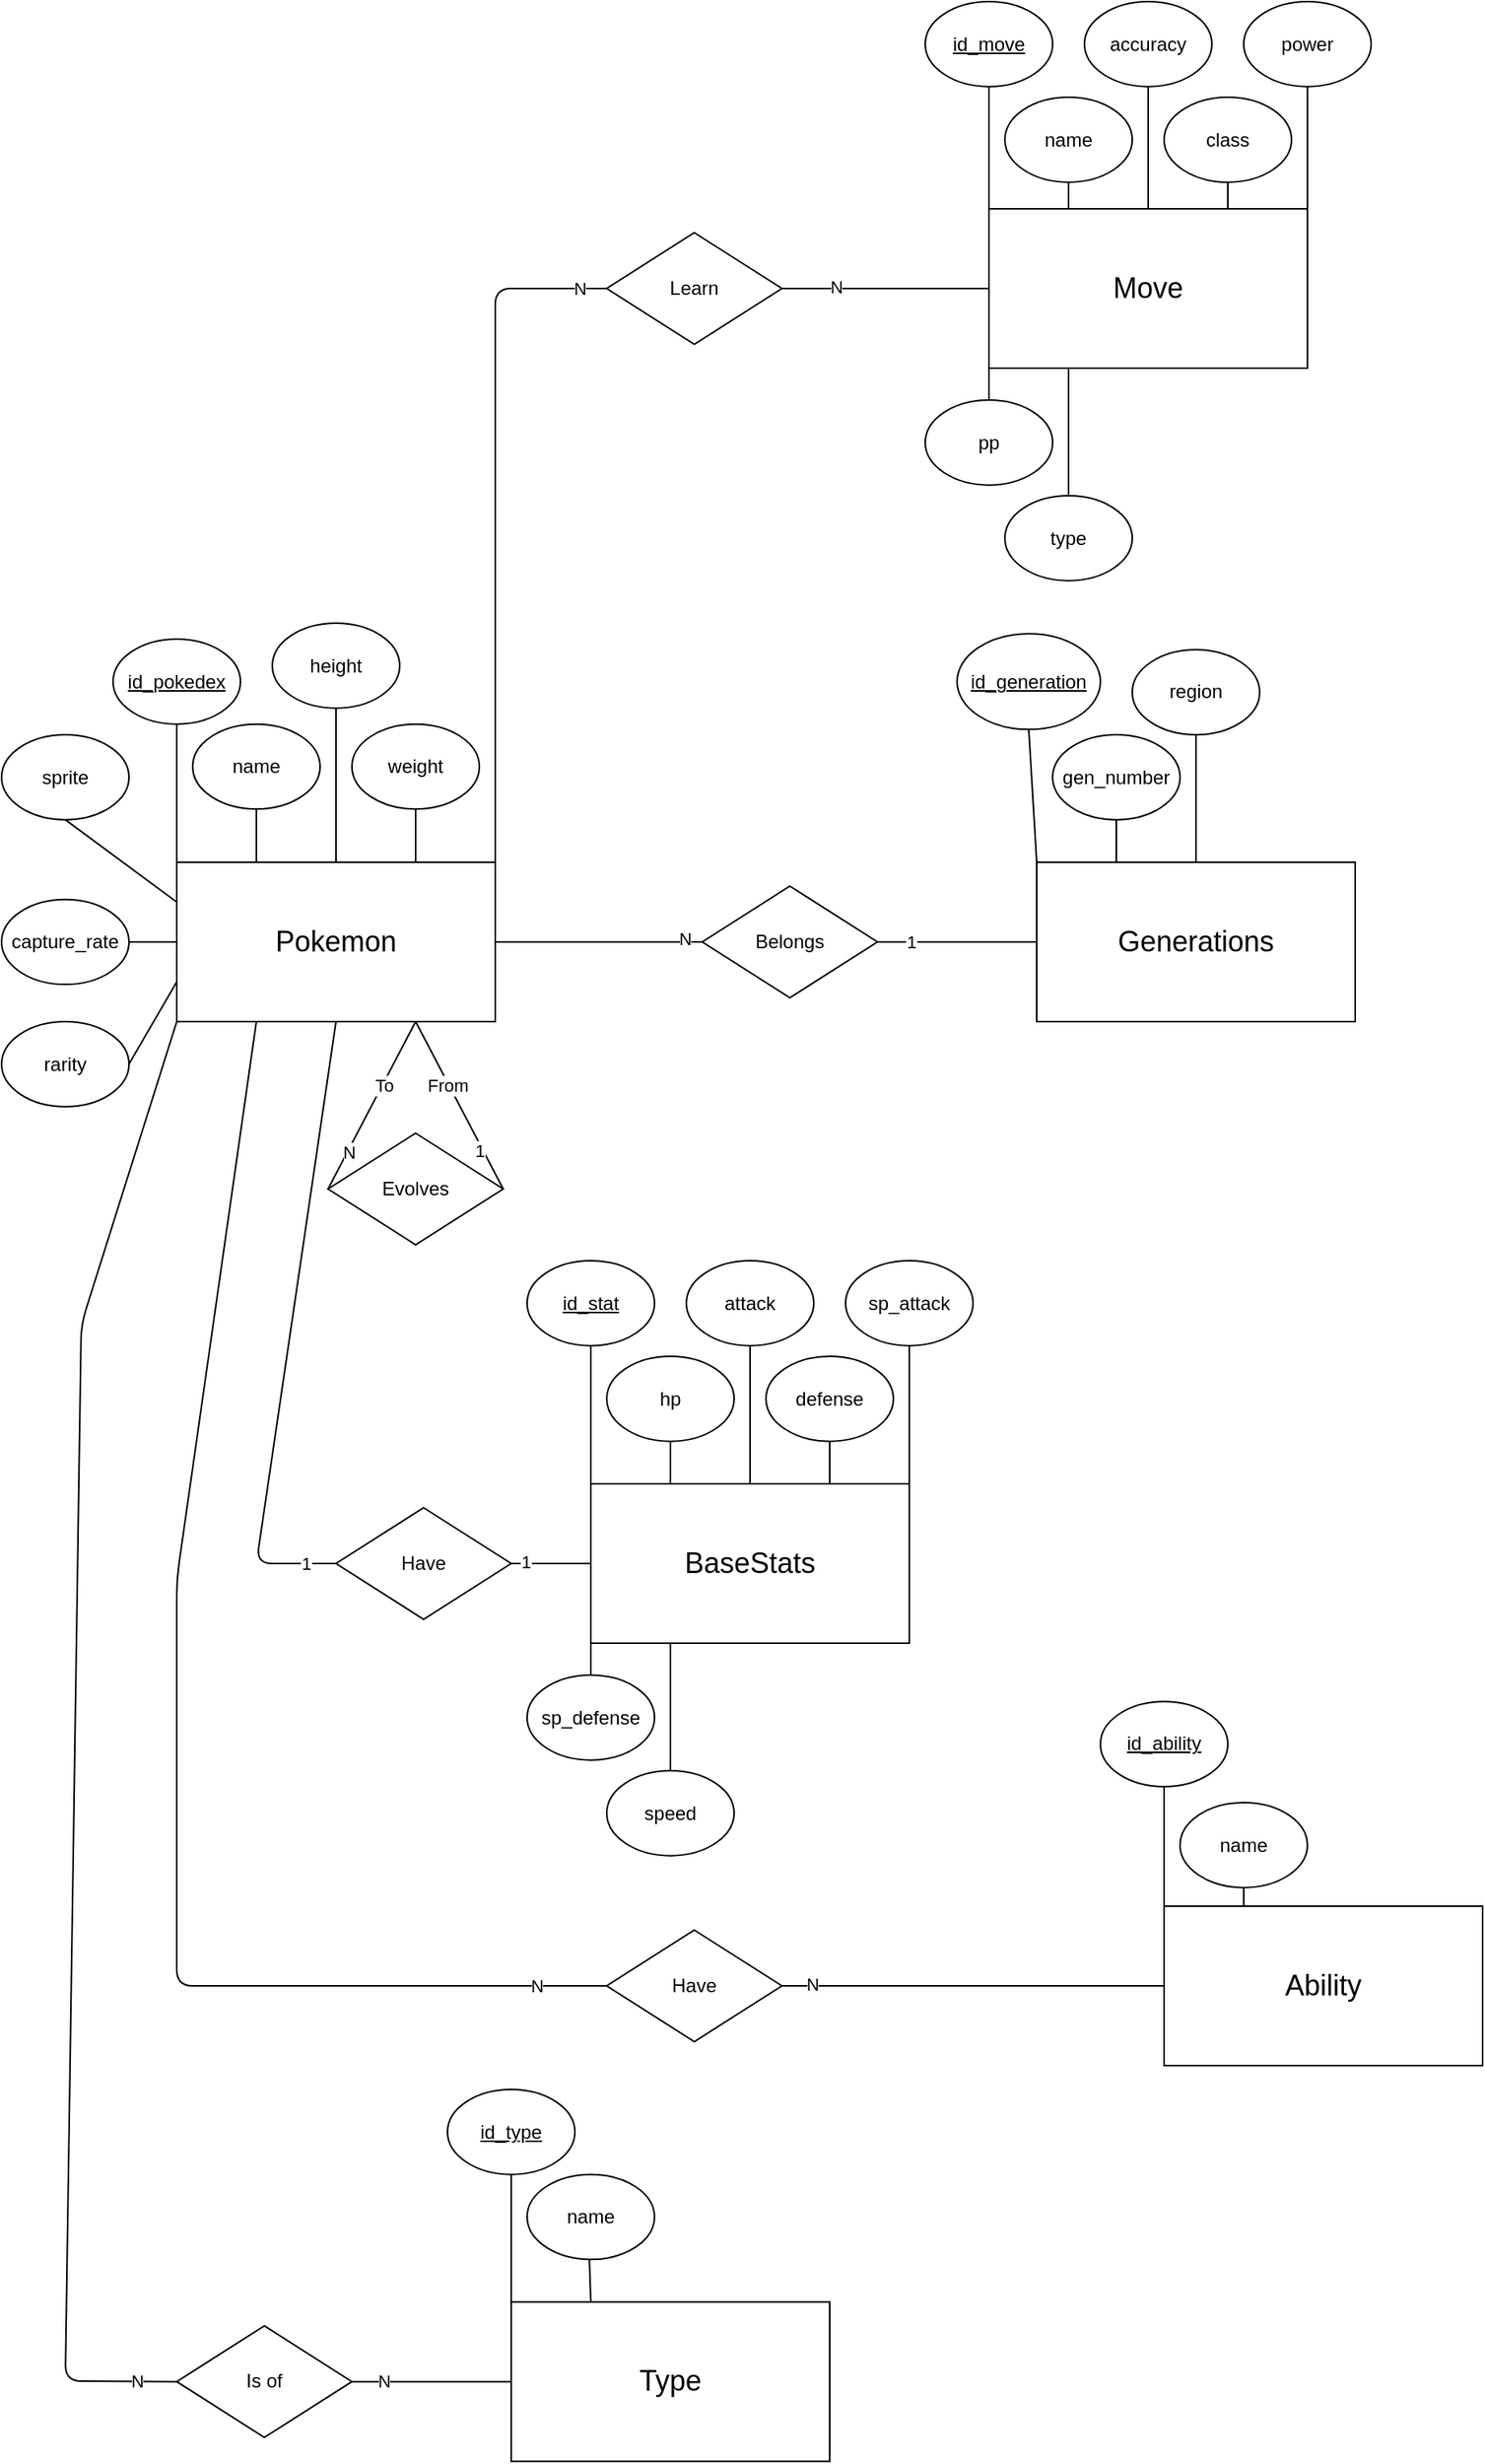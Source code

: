 <mxfile>
    <diagram id="R2lEEEUBdFMjLlhIrx00" name="Page-1">
        <mxGraphModel dx="1259" dy="2020" grid="1" gridSize="10" guides="1" tooltips="1" connect="1" arrows="1" fold="1" page="1" pageScale="1" pageWidth="1920" pageHeight="1200" math="0" shadow="0" extFonts="Permanent Marker^https://fonts.googleapis.com/css?family=Permanent+Marker">
            <root>
                <mxCell id="0"/>
                <mxCell id="1" parent="0"/>
                <mxCell id="UgMfafSLkVDqZi9sD24F-9" value="&lt;font style=&quot;font-size: 18px;&quot;&gt;Pokemon&lt;/font&gt;" style="rounded=0;whiteSpace=wrap;html=1;" parent="1" vertex="1">
                    <mxGeometry x="130" y="160" width="200" height="100" as="geometry"/>
                </mxCell>
                <mxCell id="UgMfafSLkVDqZi9sD24F-11" value="&lt;font style=&quot;font-size: 12px;&quot;&gt;&lt;u style=&quot;&quot;&gt;id_pokedex&lt;/u&gt;&lt;/font&gt;" style="ellipse;whiteSpace=wrap;html=1;" parent="1" vertex="1">
                    <mxGeometry x="90" y="20" width="80" height="53.33" as="geometry"/>
                </mxCell>
                <mxCell id="UgMfafSLkVDqZi9sD24F-12" value="" style="endArrow=none;html=1;rounded=0;entryX=0.5;entryY=1;entryDx=0;entryDy=0;exitX=0;exitY=0;exitDx=0;exitDy=0;" parent="1" source="UgMfafSLkVDqZi9sD24F-9" target="UgMfafSLkVDqZi9sD24F-11" edge="1">
                    <mxGeometry width="50" height="50" relative="1" as="geometry">
                        <mxPoint x="660" y="250" as="sourcePoint"/>
                        <mxPoint x="710" y="200" as="targetPoint"/>
                    </mxGeometry>
                </mxCell>
                <mxCell id="UgMfafSLkVDqZi9sD24F-13" value="&lt;font style=&quot;font-size: 12px;&quot;&gt;name&lt;/font&gt;" style="ellipse;whiteSpace=wrap;html=1;" parent="1" vertex="1">
                    <mxGeometry x="140" y="73.33" width="80" height="53.33" as="geometry"/>
                </mxCell>
                <mxCell id="UgMfafSLkVDqZi9sD24F-15" value="" style="endArrow=none;html=1;rounded=0;entryX=0.5;entryY=1;entryDx=0;entryDy=0;exitX=0.25;exitY=0;exitDx=0;exitDy=0;" parent="1" source="UgMfafSLkVDqZi9sD24F-9" target="UgMfafSLkVDqZi9sD24F-13" edge="1">
                    <mxGeometry width="50" height="50" relative="1" as="geometry">
                        <mxPoint x="660" y="270" as="sourcePoint"/>
                        <mxPoint x="710" y="220" as="targetPoint"/>
                    </mxGeometry>
                </mxCell>
                <mxCell id="UgMfafSLkVDqZi9sD24F-16" value="&lt;font style=&quot;font-size: 12px;&quot;&gt;height&lt;br&gt;&lt;/font&gt;" style="ellipse;whiteSpace=wrap;html=1;" parent="1" vertex="1">
                    <mxGeometry x="190" y="10" width="80" height="53.33" as="geometry"/>
                </mxCell>
                <mxCell id="UgMfafSLkVDqZi9sD24F-17" value="" style="endArrow=none;html=1;rounded=0;entryX=0.5;entryY=1;entryDx=0;entryDy=0;exitX=0.5;exitY=0;exitDx=0;exitDy=0;" parent="1" source="UgMfafSLkVDqZi9sD24F-9" target="UgMfafSLkVDqZi9sD24F-16" edge="1">
                    <mxGeometry width="50" height="50" relative="1" as="geometry">
                        <mxPoint x="660" y="270" as="sourcePoint"/>
                        <mxPoint x="710" y="220" as="targetPoint"/>
                    </mxGeometry>
                </mxCell>
                <mxCell id="UgMfafSLkVDqZi9sD24F-18" value="&lt;font style=&quot;font-size: 12px;&quot;&gt;weight&lt;br&gt;&lt;/font&gt;" style="ellipse;whiteSpace=wrap;html=1;" parent="1" vertex="1">
                    <mxGeometry x="240" y="73.33" width="80" height="53.33" as="geometry"/>
                </mxCell>
                <mxCell id="UgMfafSLkVDqZi9sD24F-19" value="" style="endArrow=none;html=1;rounded=0;entryX=0.5;entryY=1;entryDx=0;entryDy=0;exitX=0.75;exitY=0;exitDx=0;exitDy=0;" parent="1" source="UgMfafSLkVDqZi9sD24F-9" target="UgMfafSLkVDqZi9sD24F-18" edge="1">
                    <mxGeometry width="50" height="50" relative="1" as="geometry">
                        <mxPoint x="660" y="270" as="sourcePoint"/>
                        <mxPoint x="710" y="220" as="targetPoint"/>
                    </mxGeometry>
                </mxCell>
                <mxCell id="UgMfafSLkVDqZi9sD24F-20" value="&lt;font style=&quot;font-size: 12px;&quot;&gt;sprite&lt;br&gt;&lt;/font&gt;" style="ellipse;whiteSpace=wrap;html=1;" parent="1" vertex="1">
                    <mxGeometry x="20" y="80.0" width="80" height="53.33" as="geometry"/>
                </mxCell>
                <mxCell id="UgMfafSLkVDqZi9sD24F-21" value="" style="endArrow=none;html=1;rounded=0;entryX=0.5;entryY=1;entryDx=0;entryDy=0;exitX=0;exitY=0.25;exitDx=0;exitDy=0;" parent="1" source="UgMfafSLkVDqZi9sD24F-9" target="UgMfafSLkVDqZi9sD24F-20" edge="1">
                    <mxGeometry width="50" height="50" relative="1" as="geometry">
                        <mxPoint x="660" y="270" as="sourcePoint"/>
                        <mxPoint x="710" y="220" as="targetPoint"/>
                    </mxGeometry>
                </mxCell>
                <mxCell id="UgMfafSLkVDqZi9sD24F-22" value="&lt;font style=&quot;font-size: 12px;&quot;&gt;capture_rate&lt;br&gt;&lt;/font&gt;" style="ellipse;whiteSpace=wrap;html=1;" parent="1" vertex="1">
                    <mxGeometry x="20" y="183.34" width="80" height="53.33" as="geometry"/>
                </mxCell>
                <mxCell id="UgMfafSLkVDqZi9sD24F-23" value="" style="endArrow=none;html=1;rounded=0;entryX=1;entryY=0.5;entryDx=0;entryDy=0;exitX=0;exitY=0.5;exitDx=0;exitDy=0;" parent="1" source="UgMfafSLkVDqZi9sD24F-9" target="UgMfafSLkVDqZi9sD24F-22" edge="1">
                    <mxGeometry width="50" height="50" relative="1" as="geometry">
                        <mxPoint x="660" y="270" as="sourcePoint"/>
                        <mxPoint x="50" y="210" as="targetPoint"/>
                    </mxGeometry>
                </mxCell>
                <mxCell id="UgMfafSLkVDqZi9sD24F-24" value="Evolves" style="rhombus;whiteSpace=wrap;html=1;" parent="1" vertex="1">
                    <mxGeometry x="225" y="330" width="110" height="70" as="geometry"/>
                </mxCell>
                <mxCell id="UgMfafSLkVDqZi9sD24F-25" value="" style="endArrow=none;html=1;rounded=0;entryX=0.75;entryY=1;entryDx=0;entryDy=0;exitX=1;exitY=0.5;exitDx=0;exitDy=0;" parent="1" source="UgMfafSLkVDqZi9sD24F-24" target="UgMfafSLkVDqZi9sD24F-9" edge="1">
                    <mxGeometry width="50" height="50" relative="1" as="geometry">
                        <mxPoint x="420" y="330" as="sourcePoint"/>
                        <mxPoint x="470" y="280" as="targetPoint"/>
                    </mxGeometry>
                </mxCell>
                <mxCell id="UgMfafSLkVDqZi9sD24F-29" value="From" style="edgeLabel;html=1;align=center;verticalAlign=middle;resizable=0;points=[];" parent="UgMfafSLkVDqZi9sD24F-25" vertex="1" connectable="0">
                    <mxGeometry x="-0.034" y="-1" relative="1" as="geometry">
                        <mxPoint x="-9" y="-14" as="offset"/>
                    </mxGeometry>
                </mxCell>
                <mxCell id="UgMfafSLkVDqZi9sD24F-31" value="1" style="edgeLabel;html=1;align=center;verticalAlign=middle;resizable=0;points=[];" parent="UgMfafSLkVDqZi9sD24F-25" vertex="1" connectable="0">
                    <mxGeometry x="-0.458" y="-3" relative="1" as="geometry">
                        <mxPoint x="-3" y="5" as="offset"/>
                    </mxGeometry>
                </mxCell>
                <mxCell id="UgMfafSLkVDqZi9sD24F-26" value="" style="endArrow=none;html=1;rounded=0;entryX=0.75;entryY=1;entryDx=0;entryDy=0;exitX=0;exitY=0.5;exitDx=0;exitDy=0;" parent="1" source="UgMfafSLkVDqZi9sD24F-24" target="UgMfafSLkVDqZi9sD24F-9" edge="1">
                    <mxGeometry width="50" height="50" relative="1" as="geometry">
                        <mxPoint x="420" y="330" as="sourcePoint"/>
                        <mxPoint x="470" y="280" as="targetPoint"/>
                    </mxGeometry>
                </mxCell>
                <mxCell id="UgMfafSLkVDqZi9sD24F-30" value="To" style="edgeLabel;html=1;align=center;verticalAlign=middle;resizable=0;points=[];" parent="UgMfafSLkVDqZi9sD24F-26" vertex="1" connectable="0">
                    <mxGeometry x="0.041" y="1" relative="1" as="geometry">
                        <mxPoint x="7" y="-10" as="offset"/>
                    </mxGeometry>
                </mxCell>
                <mxCell id="44" value="N" style="edgeLabel;html=1;align=center;verticalAlign=middle;resizable=0;points=[];fontSize=11;" parent="UgMfafSLkVDqZi9sD24F-26" vertex="1" connectable="0">
                    <mxGeometry x="-0.55" relative="1" as="geometry">
                        <mxPoint as="offset"/>
                    </mxGeometry>
                </mxCell>
                <mxCell id="UgMfafSLkVDqZi9sD24F-36" value="&lt;font style=&quot;font-size: 12px;&quot;&gt;rarity&lt;br&gt;&lt;/font&gt;" style="ellipse;whiteSpace=wrap;html=1;" parent="1" vertex="1">
                    <mxGeometry x="20" y="260.01" width="80" height="53.33" as="geometry"/>
                </mxCell>
                <mxCell id="15" value="&lt;font style=&quot;font-size: 18px;&quot;&gt;Generations&lt;/font&gt;" style="rounded=0;whiteSpace=wrap;html=1;" parent="1" vertex="1">
                    <mxGeometry x="670" y="160.01" width="200" height="100" as="geometry"/>
                </mxCell>
                <mxCell id="18" value="&lt;font style=&quot;font-size: 12px;&quot;&gt;&lt;u&gt;id_generation&lt;/u&gt;&lt;br&gt;&lt;/font&gt;" style="ellipse;whiteSpace=wrap;html=1;" parent="1" vertex="1">
                    <mxGeometry x="620" y="16.67" width="90" height="60" as="geometry"/>
                </mxCell>
                <mxCell id="19" value="" style="endArrow=none;html=1;entryX=0.5;entryY=1;entryDx=0;entryDy=0;exitX=0;exitY=0;exitDx=0;exitDy=0;" parent="1" source="15" target="18" edge="1">
                    <mxGeometry width="50" height="50" relative="1" as="geometry">
                        <mxPoint x="1060" y="140" as="sourcePoint"/>
                        <mxPoint x="930" y="360" as="targetPoint"/>
                    </mxGeometry>
                </mxCell>
                <mxCell id="20" value="&lt;font style=&quot;font-size: 12px;&quot;&gt;gen_number&lt;br&gt;&lt;/font&gt;" style="ellipse;whiteSpace=wrap;html=1;" parent="1" vertex="1">
                    <mxGeometry x="680" y="80.0" width="80" height="53.33" as="geometry"/>
                </mxCell>
                <mxCell id="21" value="" style="endArrow=none;html=1;entryX=0.5;entryY=1;entryDx=0;entryDy=0;exitX=0.25;exitY=0;exitDx=0;exitDy=0;" parent="1" source="15" target="20" edge="1">
                    <mxGeometry width="50" height="50" relative="1" as="geometry">
                        <mxPoint x="700" y="290" as="sourcePoint"/>
                        <mxPoint x="750" y="240" as="targetPoint"/>
                    </mxGeometry>
                </mxCell>
                <mxCell id="22" value="" style="endArrow=none;html=1;entryX=0;entryY=0.75;entryDx=0;entryDy=0;exitX=1;exitY=0.5;exitDx=0;exitDy=0;" parent="1" source="UgMfafSLkVDqZi9sD24F-36" target="UgMfafSLkVDqZi9sD24F-9" edge="1">
                    <mxGeometry width="50" height="50" relative="1" as="geometry">
                        <mxPoint x="580" y="300" as="sourcePoint"/>
                        <mxPoint x="630" y="250" as="targetPoint"/>
                    </mxGeometry>
                </mxCell>
                <mxCell id="26" value="Belongs" style="rhombus;whiteSpace=wrap;html=1;" parent="1" vertex="1">
                    <mxGeometry x="460" y="175.0" width="110" height="70" as="geometry"/>
                </mxCell>
                <mxCell id="27" value="" style="endArrow=none;html=1;entryX=1;entryY=0.5;entryDx=0;entryDy=0;exitX=0;exitY=0.5;exitDx=0;exitDy=0;" parent="1" source="26" target="UgMfafSLkVDqZi9sD24F-9" edge="1">
                    <mxGeometry width="50" height="50" relative="1" as="geometry">
                        <mxPoint x="690" y="320" as="sourcePoint"/>
                        <mxPoint x="740" y="270" as="targetPoint"/>
                    </mxGeometry>
                </mxCell>
                <mxCell id="29" value="N" style="edgeLabel;html=1;align=center;verticalAlign=middle;resizable=0;points=[];" parent="27" vertex="1" connectable="0">
                    <mxGeometry x="-0.828" y="-2" relative="1" as="geometry">
                        <mxPoint as="offset"/>
                    </mxGeometry>
                </mxCell>
                <mxCell id="28" value="" style="endArrow=none;html=1;entryX=0;entryY=0.5;entryDx=0;entryDy=0;exitX=1;exitY=0.5;exitDx=0;exitDy=0;" parent="1" source="26" target="15" edge="1">
                    <mxGeometry width="50" height="50" relative="1" as="geometry">
                        <mxPoint x="780" y="209" as="sourcePoint"/>
                        <mxPoint x="1090" y="209.47" as="targetPoint"/>
                    </mxGeometry>
                </mxCell>
                <mxCell id="30" value="1" style="edgeLabel;html=1;align=center;verticalAlign=middle;resizable=0;points=[];" parent="28" vertex="1" connectable="0">
                    <mxGeometry x="-0.55" relative="1" as="geometry">
                        <mxPoint x="-2" as="offset"/>
                    </mxGeometry>
                </mxCell>
                <mxCell id="36" value="&lt;font style=&quot;font-size: 12px;&quot;&gt;region&lt;br&gt;&lt;/font&gt;" style="ellipse;whiteSpace=wrap;html=1;" parent="1" vertex="1">
                    <mxGeometry x="730" y="26.67" width="80" height="53.33" as="geometry"/>
                </mxCell>
                <mxCell id="37" value="" style="endArrow=none;html=1;entryX=0.5;entryY=1;entryDx=0;entryDy=0;exitX=0.5;exitY=0;exitDx=0;exitDy=0;" parent="1" source="15" target="36" edge="1">
                    <mxGeometry width="50" height="50" relative="1" as="geometry">
                        <mxPoint x="810" y="340" as="sourcePoint"/>
                        <mxPoint x="860" y="290" as="targetPoint"/>
                    </mxGeometry>
                </mxCell>
                <mxCell id="45" value="&lt;span style=&quot;font-size: 18px;&quot;&gt;BaseStats&lt;/span&gt;" style="rounded=0;whiteSpace=wrap;html=1;" parent="1" vertex="1">
                    <mxGeometry x="390" y="550" width="200" height="100" as="geometry"/>
                </mxCell>
                <mxCell id="46" value="Have" style="rhombus;whiteSpace=wrap;html=1;" parent="1" vertex="1">
                    <mxGeometry x="230" y="565" width="110" height="70" as="geometry"/>
                </mxCell>
                <mxCell id="47" value="" style="endArrow=none;html=1;fontSize=11;entryX=0.5;entryY=1;entryDx=0;entryDy=0;exitX=0;exitY=0.5;exitDx=0;exitDy=0;" parent="1" source="46" target="UgMfafSLkVDqZi9sD24F-9" edge="1">
                    <mxGeometry width="50" height="50" relative="1" as="geometry">
                        <mxPoint x="740" y="380" as="sourcePoint"/>
                        <mxPoint x="790" y="330" as="targetPoint"/>
                        <Array as="points">
                            <mxPoint x="180" y="600"/>
                        </Array>
                    </mxGeometry>
                </mxCell>
                <mxCell id="49" value="1" style="edgeLabel;html=1;align=center;verticalAlign=middle;resizable=0;points=[];fontSize=11;" parent="47" vertex="1" connectable="0">
                    <mxGeometry x="-0.9" relative="1" as="geometry">
                        <mxPoint as="offset"/>
                    </mxGeometry>
                </mxCell>
                <mxCell id="48" value="" style="endArrow=none;html=1;fontSize=11;entryX=1;entryY=0.5;entryDx=0;entryDy=0;exitX=0;exitY=0.5;exitDx=0;exitDy=0;" parent="1" source="45" target="46" edge="1">
                    <mxGeometry width="50" height="50" relative="1" as="geometry">
                        <mxPoint x="740" y="380" as="sourcePoint"/>
                        <mxPoint x="790" y="330" as="targetPoint"/>
                    </mxGeometry>
                </mxCell>
                <mxCell id="50" value="1" style="edgeLabel;html=1;align=center;verticalAlign=middle;resizable=0;points=[];fontSize=11;" parent="48" vertex="1" connectable="0">
                    <mxGeometry x="0.644" y="-1" relative="1" as="geometry">
                        <mxPoint as="offset"/>
                    </mxGeometry>
                </mxCell>
                <mxCell id="51" value="&lt;font style=&quot;font-size: 12px;&quot;&gt;&lt;u&gt;id_stat&lt;/u&gt;&lt;br&gt;&lt;/font&gt;" style="ellipse;whiteSpace=wrap;html=1;" parent="1" vertex="1">
                    <mxGeometry x="350" y="410" width="80" height="53.33" as="geometry"/>
                </mxCell>
                <mxCell id="52" value="" style="endArrow=none;html=1;fontSize=11;entryX=0.5;entryY=1;entryDx=0;entryDy=0;exitX=0;exitY=0;exitDx=0;exitDy=0;" parent="1" source="45" target="51" edge="1">
                    <mxGeometry width="50" height="50" relative="1" as="geometry">
                        <mxPoint x="620" y="460" as="sourcePoint"/>
                        <mxPoint x="670" y="410" as="targetPoint"/>
                    </mxGeometry>
                </mxCell>
                <mxCell id="53" value="&lt;font style=&quot;font-size: 12px;&quot;&gt;hp&lt;br&gt;&lt;/font&gt;" style="ellipse;whiteSpace=wrap;html=1;" parent="1" vertex="1">
                    <mxGeometry x="400" y="470.0" width="80" height="53.33" as="geometry"/>
                </mxCell>
                <mxCell id="54" value="" style="endArrow=none;html=1;fontSize=11;entryX=0.5;entryY=1;entryDx=0;entryDy=0;exitX=0.25;exitY=0;exitDx=0;exitDy=0;" parent="1" source="45" target="53" edge="1">
                    <mxGeometry width="50" height="50" relative="1" as="geometry">
                        <mxPoint x="620" y="460" as="sourcePoint"/>
                        <mxPoint x="670" y="410" as="targetPoint"/>
                    </mxGeometry>
                </mxCell>
                <mxCell id="55" value="&lt;font style=&quot;font-size: 12px;&quot;&gt;attack&lt;br&gt;&lt;/font&gt;" style="ellipse;whiteSpace=wrap;html=1;" parent="1" vertex="1">
                    <mxGeometry x="450" y="410.0" width="80" height="53.33" as="geometry"/>
                </mxCell>
                <mxCell id="56" value="" style="endArrow=none;html=1;fontSize=11;entryX=0.5;entryY=1;entryDx=0;entryDy=0;exitX=0.5;exitY=0;exitDx=0;exitDy=0;" parent="1" source="45" target="55" edge="1">
                    <mxGeometry width="50" height="50" relative="1" as="geometry">
                        <mxPoint x="500" y="490.0" as="sourcePoint"/>
                        <mxPoint x="730" y="350" as="targetPoint"/>
                    </mxGeometry>
                </mxCell>
                <mxCell id="57" value="&lt;font style=&quot;font-size: 12px;&quot;&gt;defense&lt;br&gt;&lt;/font&gt;" style="ellipse;whiteSpace=wrap;html=1;" parent="1" vertex="1">
                    <mxGeometry x="500" y="470.0" width="80" height="53.33" as="geometry"/>
                </mxCell>
                <mxCell id="58" value="" style="endArrow=none;html=1;fontSize=11;entryX=0.5;entryY=1;entryDx=0;entryDy=0;exitX=0.75;exitY=0;exitDx=0;exitDy=0;" parent="1" source="45" target="57" edge="1">
                    <mxGeometry width="50" height="50" relative="1" as="geometry">
                        <mxPoint x="600" y="530" as="sourcePoint"/>
                        <mxPoint x="770" y="410" as="targetPoint"/>
                    </mxGeometry>
                </mxCell>
                <mxCell id="59" value="&lt;font style=&quot;font-size: 12px;&quot;&gt;sp_attack&lt;br&gt;&lt;/font&gt;" style="ellipse;whiteSpace=wrap;html=1;" parent="1" vertex="1">
                    <mxGeometry x="550" y="410.0" width="80" height="53.33" as="geometry"/>
                </mxCell>
                <mxCell id="60" value="" style="endArrow=none;html=1;fontSize=11;entryX=0.5;entryY=1;entryDx=0;entryDy=0;exitX=1;exitY=0;exitDx=0;exitDy=0;" parent="1" source="45" target="59" edge="1">
                    <mxGeometry width="50" height="50" relative="1" as="geometry">
                        <mxPoint x="620" y="500" as="sourcePoint"/>
                        <mxPoint x="850" y="360" as="targetPoint"/>
                    </mxGeometry>
                </mxCell>
                <mxCell id="61" value="&lt;font style=&quot;font-size: 12px;&quot;&gt;sp_defense&lt;br&gt;&lt;/font&gt;" style="ellipse;whiteSpace=wrap;html=1;" parent="1" vertex="1">
                    <mxGeometry x="350" y="670" width="80" height="53.33" as="geometry"/>
                </mxCell>
                <mxCell id="62" value="" style="endArrow=none;html=1;fontSize=11;entryX=0.5;entryY=0;entryDx=0;entryDy=0;exitX=0;exitY=1;exitDx=0;exitDy=0;" parent="1" source="45" target="61" edge="1">
                    <mxGeometry width="50" height="50" relative="1" as="geometry">
                        <mxPoint x="420" y="800" as="sourcePoint"/>
                        <mxPoint x="650" y="660" as="targetPoint"/>
                    </mxGeometry>
                </mxCell>
                <mxCell id="65" value="&lt;font style=&quot;font-size: 12px;&quot;&gt;speed&lt;br&gt;&lt;/font&gt;" style="ellipse;whiteSpace=wrap;html=1;" parent="1" vertex="1">
                    <mxGeometry x="400" y="730" width="80" height="53.33" as="geometry"/>
                </mxCell>
                <mxCell id="66" value="" style="endArrow=none;html=1;fontSize=11;entryX=0.5;entryY=0;entryDx=0;entryDy=0;exitX=0.25;exitY=1;exitDx=0;exitDy=0;" parent="1" source="45" target="65" edge="1">
                    <mxGeometry width="50" height="50" relative="1" as="geometry">
                        <mxPoint x="470" y="710" as="sourcePoint"/>
                        <mxPoint x="730" y="720" as="targetPoint"/>
                    </mxGeometry>
                </mxCell>
                <mxCell id="67" value="&lt;span style=&quot;font-size: 18px;&quot;&gt;Type&lt;/span&gt;" style="rounded=0;whiteSpace=wrap;html=1;" parent="1" vertex="1">
                    <mxGeometry x="340" y="1063.33" width="200" height="100" as="geometry"/>
                </mxCell>
                <mxCell id="68" value="" style="endArrow=none;html=1;fontSize=11;entryX=0;entryY=1;entryDx=0;entryDy=0;exitX=0;exitY=0.5;exitDx=0;exitDy=0;" parent="1" source="70" target="UgMfafSLkVDqZi9sD24F-9" edge="1">
                    <mxGeometry width="50" height="50" relative="1" as="geometry">
                        <mxPoint x="130" y="950" as="sourcePoint"/>
                        <mxPoint x="190" y="270" as="targetPoint"/>
                        <Array as="points">
                            <mxPoint x="60" y="1113"/>
                            <mxPoint x="70" y="450"/>
                        </Array>
                    </mxGeometry>
                </mxCell>
                <mxCell id="69" value="N" style="edgeLabel;html=1;align=center;verticalAlign=middle;resizable=0;points=[];fontSize=11;" parent="68" vertex="1" connectable="0">
                    <mxGeometry x="-0.9" relative="1" as="geometry">
                        <mxPoint x="21" as="offset"/>
                    </mxGeometry>
                </mxCell>
                <mxCell id="70" value="Is of" style="rhombus;whiteSpace=wrap;html=1;" parent="1" vertex="1">
                    <mxGeometry x="130" y="1078.33" width="110" height="70" as="geometry"/>
                </mxCell>
                <mxCell id="71" value="" style="endArrow=none;html=1;fontSize=11;entryX=1;entryY=0.5;entryDx=0;entryDy=0;exitX=0;exitY=0.5;exitDx=0;exitDy=0;" parent="1" source="67" target="70" edge="1">
                    <mxGeometry width="50" height="50" relative="1" as="geometry">
                        <mxPoint x="140" y="1123.33" as="sourcePoint"/>
                        <mxPoint x="80" y="433.33" as="targetPoint"/>
                        <Array as="points">
                            <mxPoint x="280" y="1113.33"/>
                        </Array>
                    </mxGeometry>
                </mxCell>
                <mxCell id="73" value="N" style="edgeLabel;html=1;align=center;verticalAlign=middle;resizable=0;points=[];fontSize=11;" parent="71" vertex="1" connectable="0">
                    <mxGeometry x="0.697" y="-1" relative="1" as="geometry">
                        <mxPoint x="5" as="offset"/>
                    </mxGeometry>
                </mxCell>
                <mxCell id="74" value="&lt;font style=&quot;font-size: 12px;&quot;&gt;&lt;u&gt;id_type&lt;/u&gt;&lt;br&gt;&lt;/font&gt;" style="ellipse;whiteSpace=wrap;html=1;" parent="1" vertex="1">
                    <mxGeometry x="300" y="930" width="80" height="53.33" as="geometry"/>
                </mxCell>
                <mxCell id="75" value="" style="endArrow=none;html=1;fontSize=11;entryX=0.5;entryY=1;entryDx=0;entryDy=0;exitX=0;exitY=0;exitDx=0;exitDy=0;" parent="1" source="67" target="74" edge="1">
                    <mxGeometry width="50" height="50" relative="1" as="geometry">
                        <mxPoint x="340" y="1033.33" as="sourcePoint"/>
                        <mxPoint x="639.13" y="923.33" as="targetPoint"/>
                    </mxGeometry>
                </mxCell>
                <mxCell id="76" value="" style="endArrow=none;html=1;fontSize=11;entryX=0.489;entryY=1;entryDx=0;entryDy=0;entryPerimeter=0;exitX=0.25;exitY=0;exitDx=0;exitDy=0;" parent="1" source="67" target="77" edge="1">
                    <mxGeometry width="50" height="50" relative="1" as="geometry">
                        <mxPoint x="480" y="1053.33" as="sourcePoint"/>
                        <mxPoint x="409.13" y="1036.66" as="targetPoint"/>
                    </mxGeometry>
                </mxCell>
                <mxCell id="77" value="&lt;font style=&quot;font-size: 12px;&quot;&gt;name&lt;br&gt;&lt;/font&gt;" style="ellipse;whiteSpace=wrap;html=1;" parent="1" vertex="1">
                    <mxGeometry x="350" y="983.33" width="80" height="53.33" as="geometry"/>
                </mxCell>
                <mxCell id="78" value="Have" style="rhombus;whiteSpace=wrap;html=1;" parent="1" vertex="1">
                    <mxGeometry x="400" y="830" width="110" height="70" as="geometry"/>
                </mxCell>
                <mxCell id="79" value="&lt;span style=&quot;font-size: 18px;&quot;&gt;Ability&lt;/span&gt;" style="rounded=0;whiteSpace=wrap;html=1;" parent="1" vertex="1">
                    <mxGeometry x="750" y="815" width="200" height="100" as="geometry"/>
                </mxCell>
                <mxCell id="80" value="" style="endArrow=none;html=1;fontSize=11;entryX=0.25;entryY=1;entryDx=0;entryDy=0;exitX=0;exitY=0.5;exitDx=0;exitDy=0;" parent="1" source="78" target="UgMfafSLkVDqZi9sD24F-9" edge="1">
                    <mxGeometry width="50" height="50" relative="1" as="geometry">
                        <mxPoint x="240" y="610" as="sourcePoint"/>
                        <mxPoint x="240" y="270" as="targetPoint"/>
                        <Array as="points">
                            <mxPoint x="130" y="865"/>
                            <mxPoint x="130" y="610"/>
                        </Array>
                    </mxGeometry>
                </mxCell>
                <mxCell id="81" value="N" style="edgeLabel;html=1;align=center;verticalAlign=middle;resizable=0;points=[];fontSize=11;" parent="80" vertex="1" connectable="0">
                    <mxGeometry x="-0.9" relative="1" as="geometry">
                        <mxPoint as="offset"/>
                    </mxGeometry>
                </mxCell>
                <mxCell id="82" value="" style="endArrow=none;html=1;fontSize=11;entryX=1;entryY=0.5;entryDx=0;entryDy=0;exitX=0;exitY=0.5;exitDx=0;exitDy=0;" parent="1" source="79" target="78" edge="1">
                    <mxGeometry width="50" height="50" relative="1" as="geometry">
                        <mxPoint x="230" y="875" as="sourcePoint"/>
                        <mxPoint x="190" y="270" as="targetPoint"/>
                        <Array as="points"/>
                    </mxGeometry>
                </mxCell>
                <mxCell id="85" value="N" style="edgeLabel;html=1;align=center;verticalAlign=middle;resizable=0;points=[];fontSize=11;" parent="82" vertex="1" connectable="0">
                    <mxGeometry x="0.84" y="-1" relative="1" as="geometry">
                        <mxPoint as="offset"/>
                    </mxGeometry>
                </mxCell>
                <mxCell id="88" value="&lt;font style=&quot;font-size: 12px;&quot;&gt;&lt;u&gt;id_ability&lt;/u&gt;&lt;br&gt;&lt;/font&gt;" style="ellipse;whiteSpace=wrap;html=1;" vertex="1" parent="1">
                    <mxGeometry x="710" y="686.67" width="80" height="53.33" as="geometry"/>
                </mxCell>
                <mxCell id="89" value="" style="endArrow=none;html=1;fontSize=11;entryX=0.5;entryY=1;entryDx=0;entryDy=0;exitX=0;exitY=0;exitDx=0;exitDy=0;" edge="1" parent="1" target="88" source="79">
                    <mxGeometry width="50" height="50" relative="1" as="geometry">
                        <mxPoint x="750" y="810" as="sourcePoint"/>
                        <mxPoint x="1030" y="670" as="targetPoint"/>
                    </mxGeometry>
                </mxCell>
                <mxCell id="90" value="&lt;font style=&quot;font-size: 12px;&quot;&gt;name&lt;br&gt;&lt;/font&gt;" style="ellipse;whiteSpace=wrap;html=1;" vertex="1" parent="1">
                    <mxGeometry x="760" y="750" width="80" height="53.33" as="geometry"/>
                </mxCell>
                <mxCell id="91" value="" style="endArrow=none;html=1;fontSize=11;entryX=0.5;entryY=1;entryDx=0;entryDy=0;exitX=0.25;exitY=0;exitDx=0;exitDy=0;" edge="1" parent="1" target="90" source="79">
                    <mxGeometry width="50" height="50" relative="1" as="geometry">
                        <mxPoint x="800" y="810" as="sourcePoint"/>
                        <mxPoint x="1030" y="670" as="targetPoint"/>
                    </mxGeometry>
                </mxCell>
                <mxCell id="92" value="&lt;font style=&quot;font-size: 18px;&quot;&gt;Move&lt;/font&gt;" style="rounded=0;whiteSpace=wrap;html=1;" vertex="1" parent="1">
                    <mxGeometry x="640" y="-250" width="200" height="100" as="geometry"/>
                </mxCell>
                <mxCell id="93" value="Learn" style="rhombus;whiteSpace=wrap;html=1;" vertex="1" parent="1">
                    <mxGeometry x="400" y="-235" width="110" height="70" as="geometry"/>
                </mxCell>
                <mxCell id="94" value="" style="endArrow=none;html=1;entryX=0;entryY=0.5;entryDx=0;entryDy=0;exitX=1;exitY=0;exitDx=0;exitDy=0;" edge="1" parent="1" source="UgMfafSLkVDqZi9sD24F-9" target="93">
                    <mxGeometry width="50" height="50" relative="1" as="geometry">
                        <mxPoint x="1100" y="170" as="sourcePoint"/>
                        <mxPoint x="1100" y="73.33" as="targetPoint"/>
                        <Array as="points">
                            <mxPoint x="330" y="-200"/>
                        </Array>
                    </mxGeometry>
                </mxCell>
                <mxCell id="96" value="N" style="edgeLabel;html=1;align=center;verticalAlign=middle;resizable=0;points=[];" vertex="1" connectable="0" parent="94">
                    <mxGeometry x="0.921" relative="1" as="geometry">
                        <mxPoint as="offset"/>
                    </mxGeometry>
                </mxCell>
                <mxCell id="95" value="" style="endArrow=none;html=1;entryX=0;entryY=0.5;entryDx=0;entryDy=0;exitX=1;exitY=0.5;exitDx=0;exitDy=0;" edge="1" parent="1" source="93" target="92">
                    <mxGeometry width="50" height="50" relative="1" as="geometry">
                        <mxPoint x="340" y="170" as="sourcePoint"/>
                        <mxPoint x="410" y="-190" as="targetPoint"/>
                    </mxGeometry>
                </mxCell>
                <mxCell id="97" value="N" style="edgeLabel;html=1;align=center;verticalAlign=middle;resizable=0;points=[];" vertex="1" connectable="0" parent="95">
                    <mxGeometry x="-0.474" y="1" relative="1" as="geometry">
                        <mxPoint as="offset"/>
                    </mxGeometry>
                </mxCell>
                <mxCell id="98" value="&lt;font style=&quot;font-size: 12px;&quot;&gt;&lt;u&gt;id_move&lt;/u&gt;&lt;br&gt;&lt;/font&gt;" style="ellipse;whiteSpace=wrap;html=1;" vertex="1" parent="1">
                    <mxGeometry x="600" y="-380" width="80" height="53.33" as="geometry"/>
                </mxCell>
                <mxCell id="99" value="" style="endArrow=none;html=1;entryX=0.5;entryY=1;entryDx=0;entryDy=0;exitX=0;exitY=0;exitDx=0;exitDy=0;" edge="1" parent="1" target="98" source="92">
                    <mxGeometry width="50" height="50" relative="1" as="geometry">
                        <mxPoint x="640" y="-260" as="sourcePoint"/>
                        <mxPoint x="650" y="-50" as="targetPoint"/>
                    </mxGeometry>
                </mxCell>
                <mxCell id="100" value="&lt;font style=&quot;font-size: 12px;&quot;&gt;name&lt;br&gt;&lt;/font&gt;" style="ellipse;whiteSpace=wrap;html=1;" vertex="1" parent="1">
                    <mxGeometry x="650" y="-320" width="80" height="53.33" as="geometry"/>
                </mxCell>
                <mxCell id="101" value="" style="endArrow=none;html=1;entryX=0.5;entryY=1;entryDx=0;entryDy=0;exitX=0.25;exitY=0;exitDx=0;exitDy=0;" edge="1" parent="1" target="100" source="92">
                    <mxGeometry width="50" height="50" relative="1" as="geometry">
                        <mxPoint x="690" y="-259.99" as="sourcePoint"/>
                        <mxPoint x="650" y="-50" as="targetPoint"/>
                    </mxGeometry>
                </mxCell>
                <mxCell id="102" value="&lt;font style=&quot;font-size: 12px;&quot;&gt;accuracy&lt;br&gt;&lt;/font&gt;" style="ellipse;whiteSpace=wrap;html=1;" vertex="1" parent="1">
                    <mxGeometry x="700" y="-380" width="80" height="53.33" as="geometry"/>
                </mxCell>
                <mxCell id="103" value="" style="endArrow=none;html=1;entryX=0.5;entryY=1;entryDx=0;entryDy=0;exitX=0.5;exitY=0;exitDx=0;exitDy=0;" edge="1" parent="1" target="102" source="92">
                    <mxGeometry width="50" height="50" relative="1" as="geometry">
                        <mxPoint x="770" y="-299.99" as="sourcePoint"/>
                        <mxPoint x="730" y="-90" as="targetPoint"/>
                    </mxGeometry>
                </mxCell>
                <mxCell id="104" value="&lt;font style=&quot;font-size: 12px;&quot;&gt;class&lt;br&gt;&lt;/font&gt;" style="ellipse;whiteSpace=wrap;html=1;" vertex="1" parent="1">
                    <mxGeometry x="750" y="-320" width="80" height="53.33" as="geometry"/>
                </mxCell>
                <mxCell id="105" value="" style="endArrow=none;html=1;entryX=0.5;entryY=1;entryDx=0;entryDy=0;exitX=0.75;exitY=0;exitDx=0;exitDy=0;" edge="1" parent="1" target="104" source="92">
                    <mxGeometry width="50" height="50" relative="1" as="geometry">
                        <mxPoint x="830" y="-279.99" as="sourcePoint"/>
                        <mxPoint x="790" y="-70" as="targetPoint"/>
                    </mxGeometry>
                </mxCell>
                <mxCell id="106" value="&lt;font style=&quot;font-size: 12px;&quot;&gt;power&lt;br&gt;&lt;/font&gt;" style="ellipse;whiteSpace=wrap;html=1;" vertex="1" parent="1">
                    <mxGeometry x="800" y="-380" width="80" height="53.33" as="geometry"/>
                </mxCell>
                <mxCell id="107" value="" style="endArrow=none;html=1;entryX=0.5;entryY=1;entryDx=0;entryDy=0;exitX=1;exitY=0;exitDx=0;exitDy=0;" edge="1" parent="1" target="106" source="92">
                    <mxGeometry width="50" height="50" relative="1" as="geometry">
                        <mxPoint x="900" y="-250.0" as="sourcePoint"/>
                        <mxPoint x="860" y="-40.01" as="targetPoint"/>
                    </mxGeometry>
                </mxCell>
                <mxCell id="108" value="&lt;font style=&quot;font-size: 12px;&quot;&gt;pp&lt;br&gt;&lt;/font&gt;" style="ellipse;whiteSpace=wrap;html=1;" vertex="1" parent="1">
                    <mxGeometry x="600" y="-130" width="80" height="53.33" as="geometry"/>
                </mxCell>
                <mxCell id="110" value="" style="endArrow=none;html=1;entryX=0;entryY=1;entryDx=0;entryDy=0;exitX=0.5;exitY=0;exitDx=0;exitDy=0;" edge="1" parent="1" source="108" target="92">
                    <mxGeometry width="50" height="50" relative="1" as="geometry">
                        <mxPoint x="650" y="-240" as="sourcePoint"/>
                        <mxPoint x="650" y="-316.67" as="targetPoint"/>
                    </mxGeometry>
                </mxCell>
                <mxCell id="111" value="&lt;font style=&quot;font-size: 12px;&quot;&gt;type&lt;br&gt;&lt;/font&gt;" style="ellipse;whiteSpace=wrap;html=1;" vertex="1" parent="1">
                    <mxGeometry x="650" y="-70" width="80" height="53.33" as="geometry"/>
                </mxCell>
                <mxCell id="112" value="" style="endArrow=none;html=1;entryX=0.25;entryY=1;entryDx=0;entryDy=0;exitX=0.5;exitY=0;exitDx=0;exitDy=0;" edge="1" parent="1" source="111" target="92">
                    <mxGeometry width="50" height="50" relative="1" as="geometry">
                        <mxPoint x="740" y="-210" as="sourcePoint"/>
                        <mxPoint x="730" y="-120" as="targetPoint"/>
                    </mxGeometry>
                </mxCell>
            </root>
        </mxGraphModel>
    </diagram>
</mxfile>